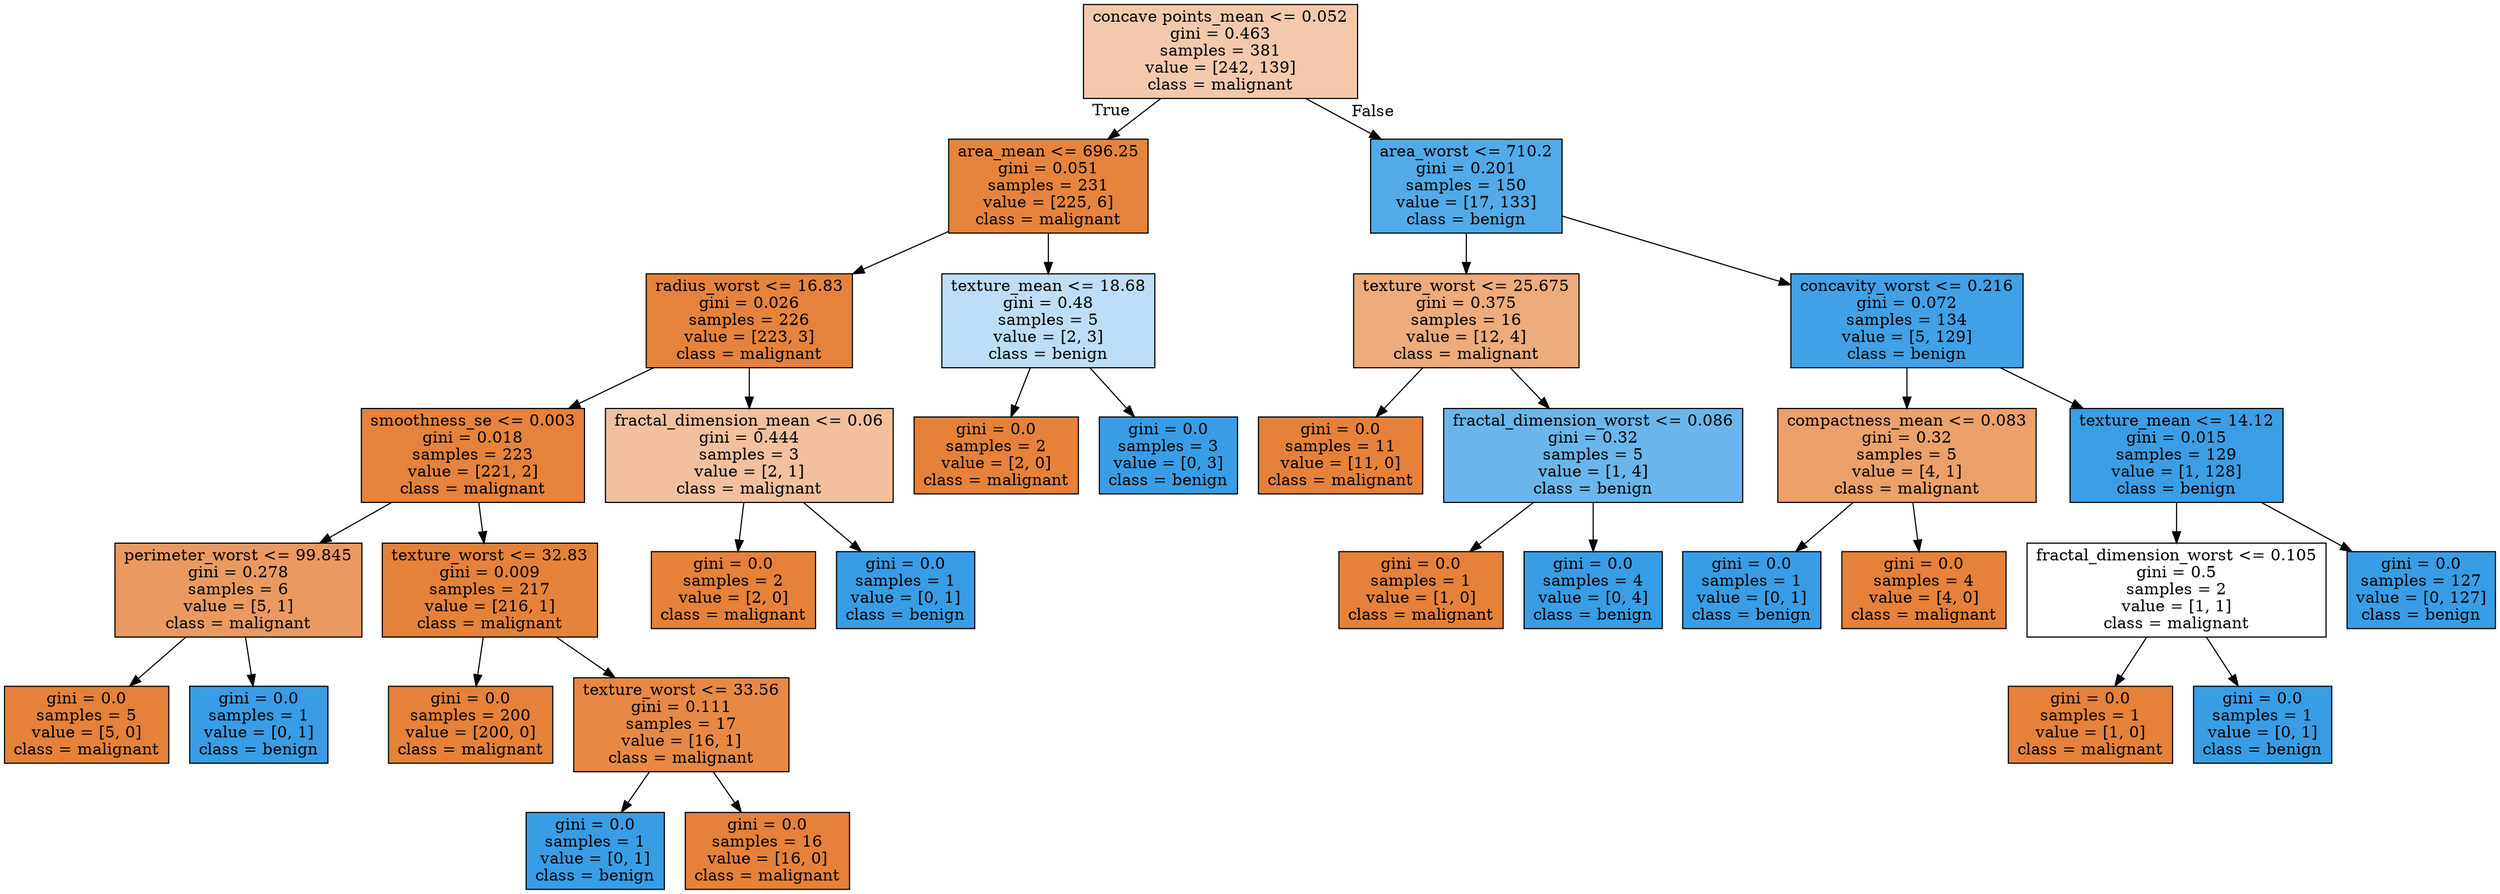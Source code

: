 digraph Tree {
node [shape=box, style="filled", color="black"] ;
0 [label="concave points_mean <= 0.052\ngini = 0.463\nsamples = 381\nvalue = [242, 139]\nclass = malignant", fillcolor="#f4c9ab"] ;
1 [label="area_mean <= 696.25\ngini = 0.051\nsamples = 231\nvalue = [225, 6]\nclass = malignant", fillcolor="#e6843e"] ;
0 -> 1 [labeldistance=2.5, labelangle=45, headlabel="True"] ;
2 [label="radius_worst <= 16.83\ngini = 0.026\nsamples = 226\nvalue = [223, 3]\nclass = malignant", fillcolor="#e5833c"] ;
1 -> 2 ;
3 [label="smoothness_se <= 0.003\ngini = 0.018\nsamples = 223\nvalue = [221, 2]\nclass = malignant", fillcolor="#e5823b"] ;
2 -> 3 ;
4 [label="perimeter_worst <= 99.845\ngini = 0.278\nsamples = 6\nvalue = [5, 1]\nclass = malignant", fillcolor="#ea9a61"] ;
3 -> 4 ;
5 [label="gini = 0.0\nsamples = 5\nvalue = [5, 0]\nclass = malignant", fillcolor="#e58139"] ;
4 -> 5 ;
6 [label="gini = 0.0\nsamples = 1\nvalue = [0, 1]\nclass = benign", fillcolor="#399de5"] ;
4 -> 6 ;
7 [label="texture_worst <= 32.83\ngini = 0.009\nsamples = 217\nvalue = [216, 1]\nclass = malignant", fillcolor="#e5823a"] ;
3 -> 7 ;
8 [label="gini = 0.0\nsamples = 200\nvalue = [200, 0]\nclass = malignant", fillcolor="#e58139"] ;
7 -> 8 ;
9 [label="texture_worst <= 33.56\ngini = 0.111\nsamples = 17\nvalue = [16, 1]\nclass = malignant", fillcolor="#e78945"] ;
7 -> 9 ;
10 [label="gini = 0.0\nsamples = 1\nvalue = [0, 1]\nclass = benign", fillcolor="#399de5"] ;
9 -> 10 ;
11 [label="gini = 0.0\nsamples = 16\nvalue = [16, 0]\nclass = malignant", fillcolor="#e58139"] ;
9 -> 11 ;
12 [label="fractal_dimension_mean <= 0.06\ngini = 0.444\nsamples = 3\nvalue = [2, 1]\nclass = malignant", fillcolor="#f2c09c"] ;
2 -> 12 ;
13 [label="gini = 0.0\nsamples = 2\nvalue = [2, 0]\nclass = malignant", fillcolor="#e58139"] ;
12 -> 13 ;
14 [label="gini = 0.0\nsamples = 1\nvalue = [0, 1]\nclass = benign", fillcolor="#399de5"] ;
12 -> 14 ;
15 [label="texture_mean <= 18.68\ngini = 0.48\nsamples = 5\nvalue = [2, 3]\nclass = benign", fillcolor="#bddef6"] ;
1 -> 15 ;
16 [label="gini = 0.0\nsamples = 2\nvalue = [2, 0]\nclass = malignant", fillcolor="#e58139"] ;
15 -> 16 ;
17 [label="gini = 0.0\nsamples = 3\nvalue = [0, 3]\nclass = benign", fillcolor="#399de5"] ;
15 -> 17 ;
18 [label="area_worst <= 710.2\ngini = 0.201\nsamples = 150\nvalue = [17, 133]\nclass = benign", fillcolor="#52aae8"] ;
0 -> 18 [labeldistance=2.5, labelangle=-45, headlabel="False"] ;
19 [label="texture_worst <= 25.675\ngini = 0.375\nsamples = 16\nvalue = [12, 4]\nclass = malignant", fillcolor="#eeab7b"] ;
18 -> 19 ;
20 [label="gini = 0.0\nsamples = 11\nvalue = [11, 0]\nclass = malignant", fillcolor="#e58139"] ;
19 -> 20 ;
21 [label="fractal_dimension_worst <= 0.086\ngini = 0.32\nsamples = 5\nvalue = [1, 4]\nclass = benign", fillcolor="#6ab6ec"] ;
19 -> 21 ;
22 [label="gini = 0.0\nsamples = 1\nvalue = [1, 0]\nclass = malignant", fillcolor="#e58139"] ;
21 -> 22 ;
23 [label="gini = 0.0\nsamples = 4\nvalue = [0, 4]\nclass = benign", fillcolor="#399de5"] ;
21 -> 23 ;
24 [label="concavity_worst <= 0.216\ngini = 0.072\nsamples = 134\nvalue = [5, 129]\nclass = benign", fillcolor="#41a1e6"] ;
18 -> 24 ;
25 [label="compactness_mean <= 0.083\ngini = 0.32\nsamples = 5\nvalue = [4, 1]\nclass = malignant", fillcolor="#eca06a"] ;
24 -> 25 ;
26 [label="gini = 0.0\nsamples = 1\nvalue = [0, 1]\nclass = benign", fillcolor="#399de5"] ;
25 -> 26 ;
27 [label="gini = 0.0\nsamples = 4\nvalue = [4, 0]\nclass = malignant", fillcolor="#e58139"] ;
25 -> 27 ;
28 [label="texture_mean <= 14.12\ngini = 0.015\nsamples = 129\nvalue = [1, 128]\nclass = benign", fillcolor="#3b9ee5"] ;
24 -> 28 ;
29 [label="fractal_dimension_worst <= 0.105\ngini = 0.5\nsamples = 2\nvalue = [1, 1]\nclass = malignant", fillcolor="#ffffff"] ;
28 -> 29 ;
30 [label="gini = 0.0\nsamples = 1\nvalue = [1, 0]\nclass = malignant", fillcolor="#e58139"] ;
29 -> 30 ;
31 [label="gini = 0.0\nsamples = 1\nvalue = [0, 1]\nclass = benign", fillcolor="#399de5"] ;
29 -> 31 ;
32 [label="gini = 0.0\nsamples = 127\nvalue = [0, 127]\nclass = benign", fillcolor="#399de5"] ;
28 -> 32 ;
}